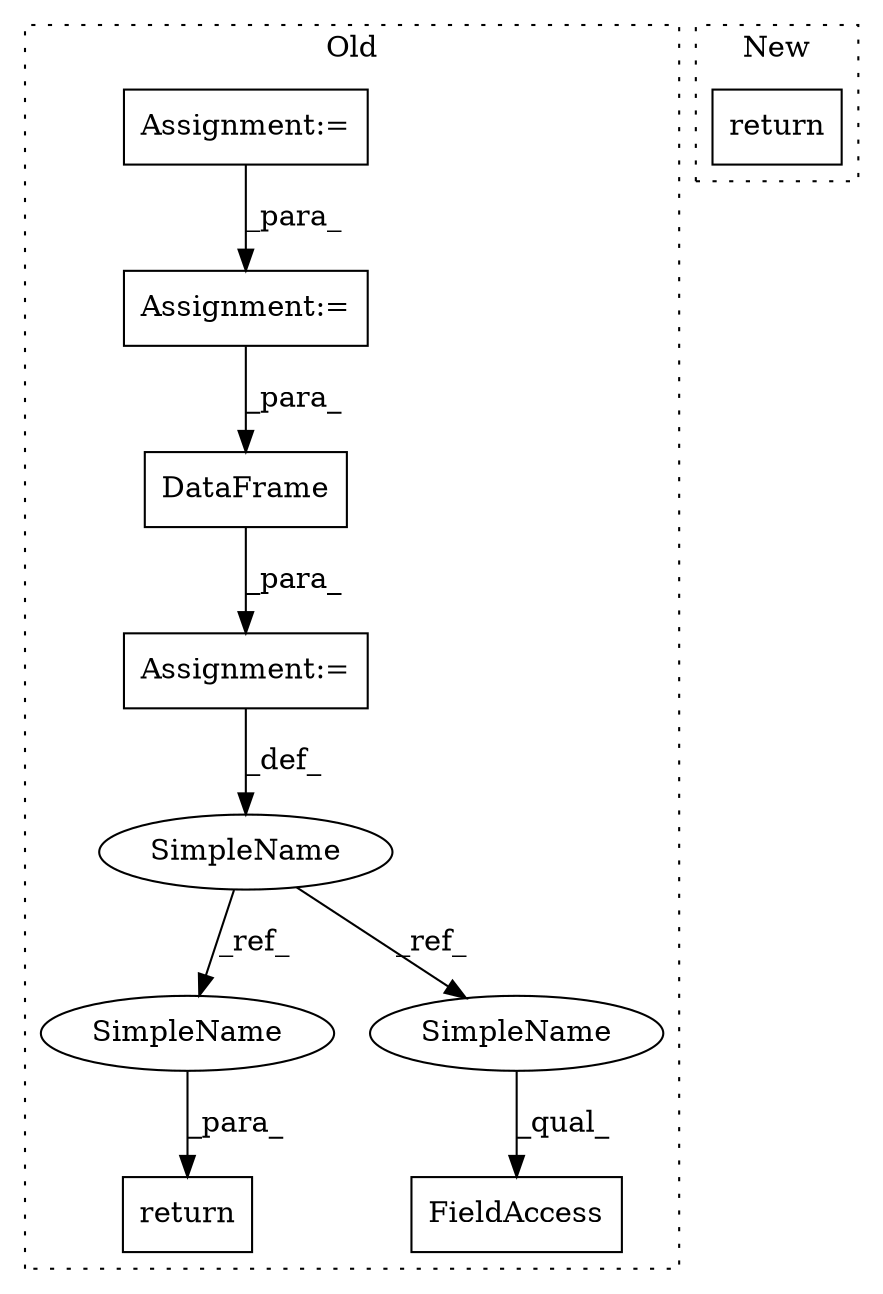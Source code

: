 digraph G {
subgraph cluster0 {
1 [label="DataFrame" a="32" s="17172,17192" l="10,1" shape="box"];
3 [label="return" a="41" s="17284" l="7" shape="box"];
4 [label="Assignment:=" a="7" s="17009" l="12" shape="box"];
5 [label="Assignment:=" a="7" s="17164" l="1" shape="box"];
6 [label="FieldAccess" a="22" s="17249" l="28" shape="box"];
7 [label="SimpleName" a="42" s="17154" l="10" shape="ellipse"];
8 [label="Assignment:=" a="7" s="17117" l="29" shape="box"];
9 [label="SimpleName" a="42" s="17291" l="10" shape="ellipse"];
10 [label="SimpleName" a="42" s="17249" l="10" shape="ellipse"];
label = "Old";
style="dotted";
}
subgraph cluster1 {
2 [label="return" a="41" s="17365" l="7" shape="box"];
label = "New";
style="dotted";
}
1 -> 5 [label="_para_"];
4 -> 1 [label="_para_"];
5 -> 7 [label="_def_"];
7 -> 10 [label="_ref_"];
7 -> 9 [label="_ref_"];
8 -> 4 [label="_para_"];
9 -> 3 [label="_para_"];
10 -> 6 [label="_qual_"];
}